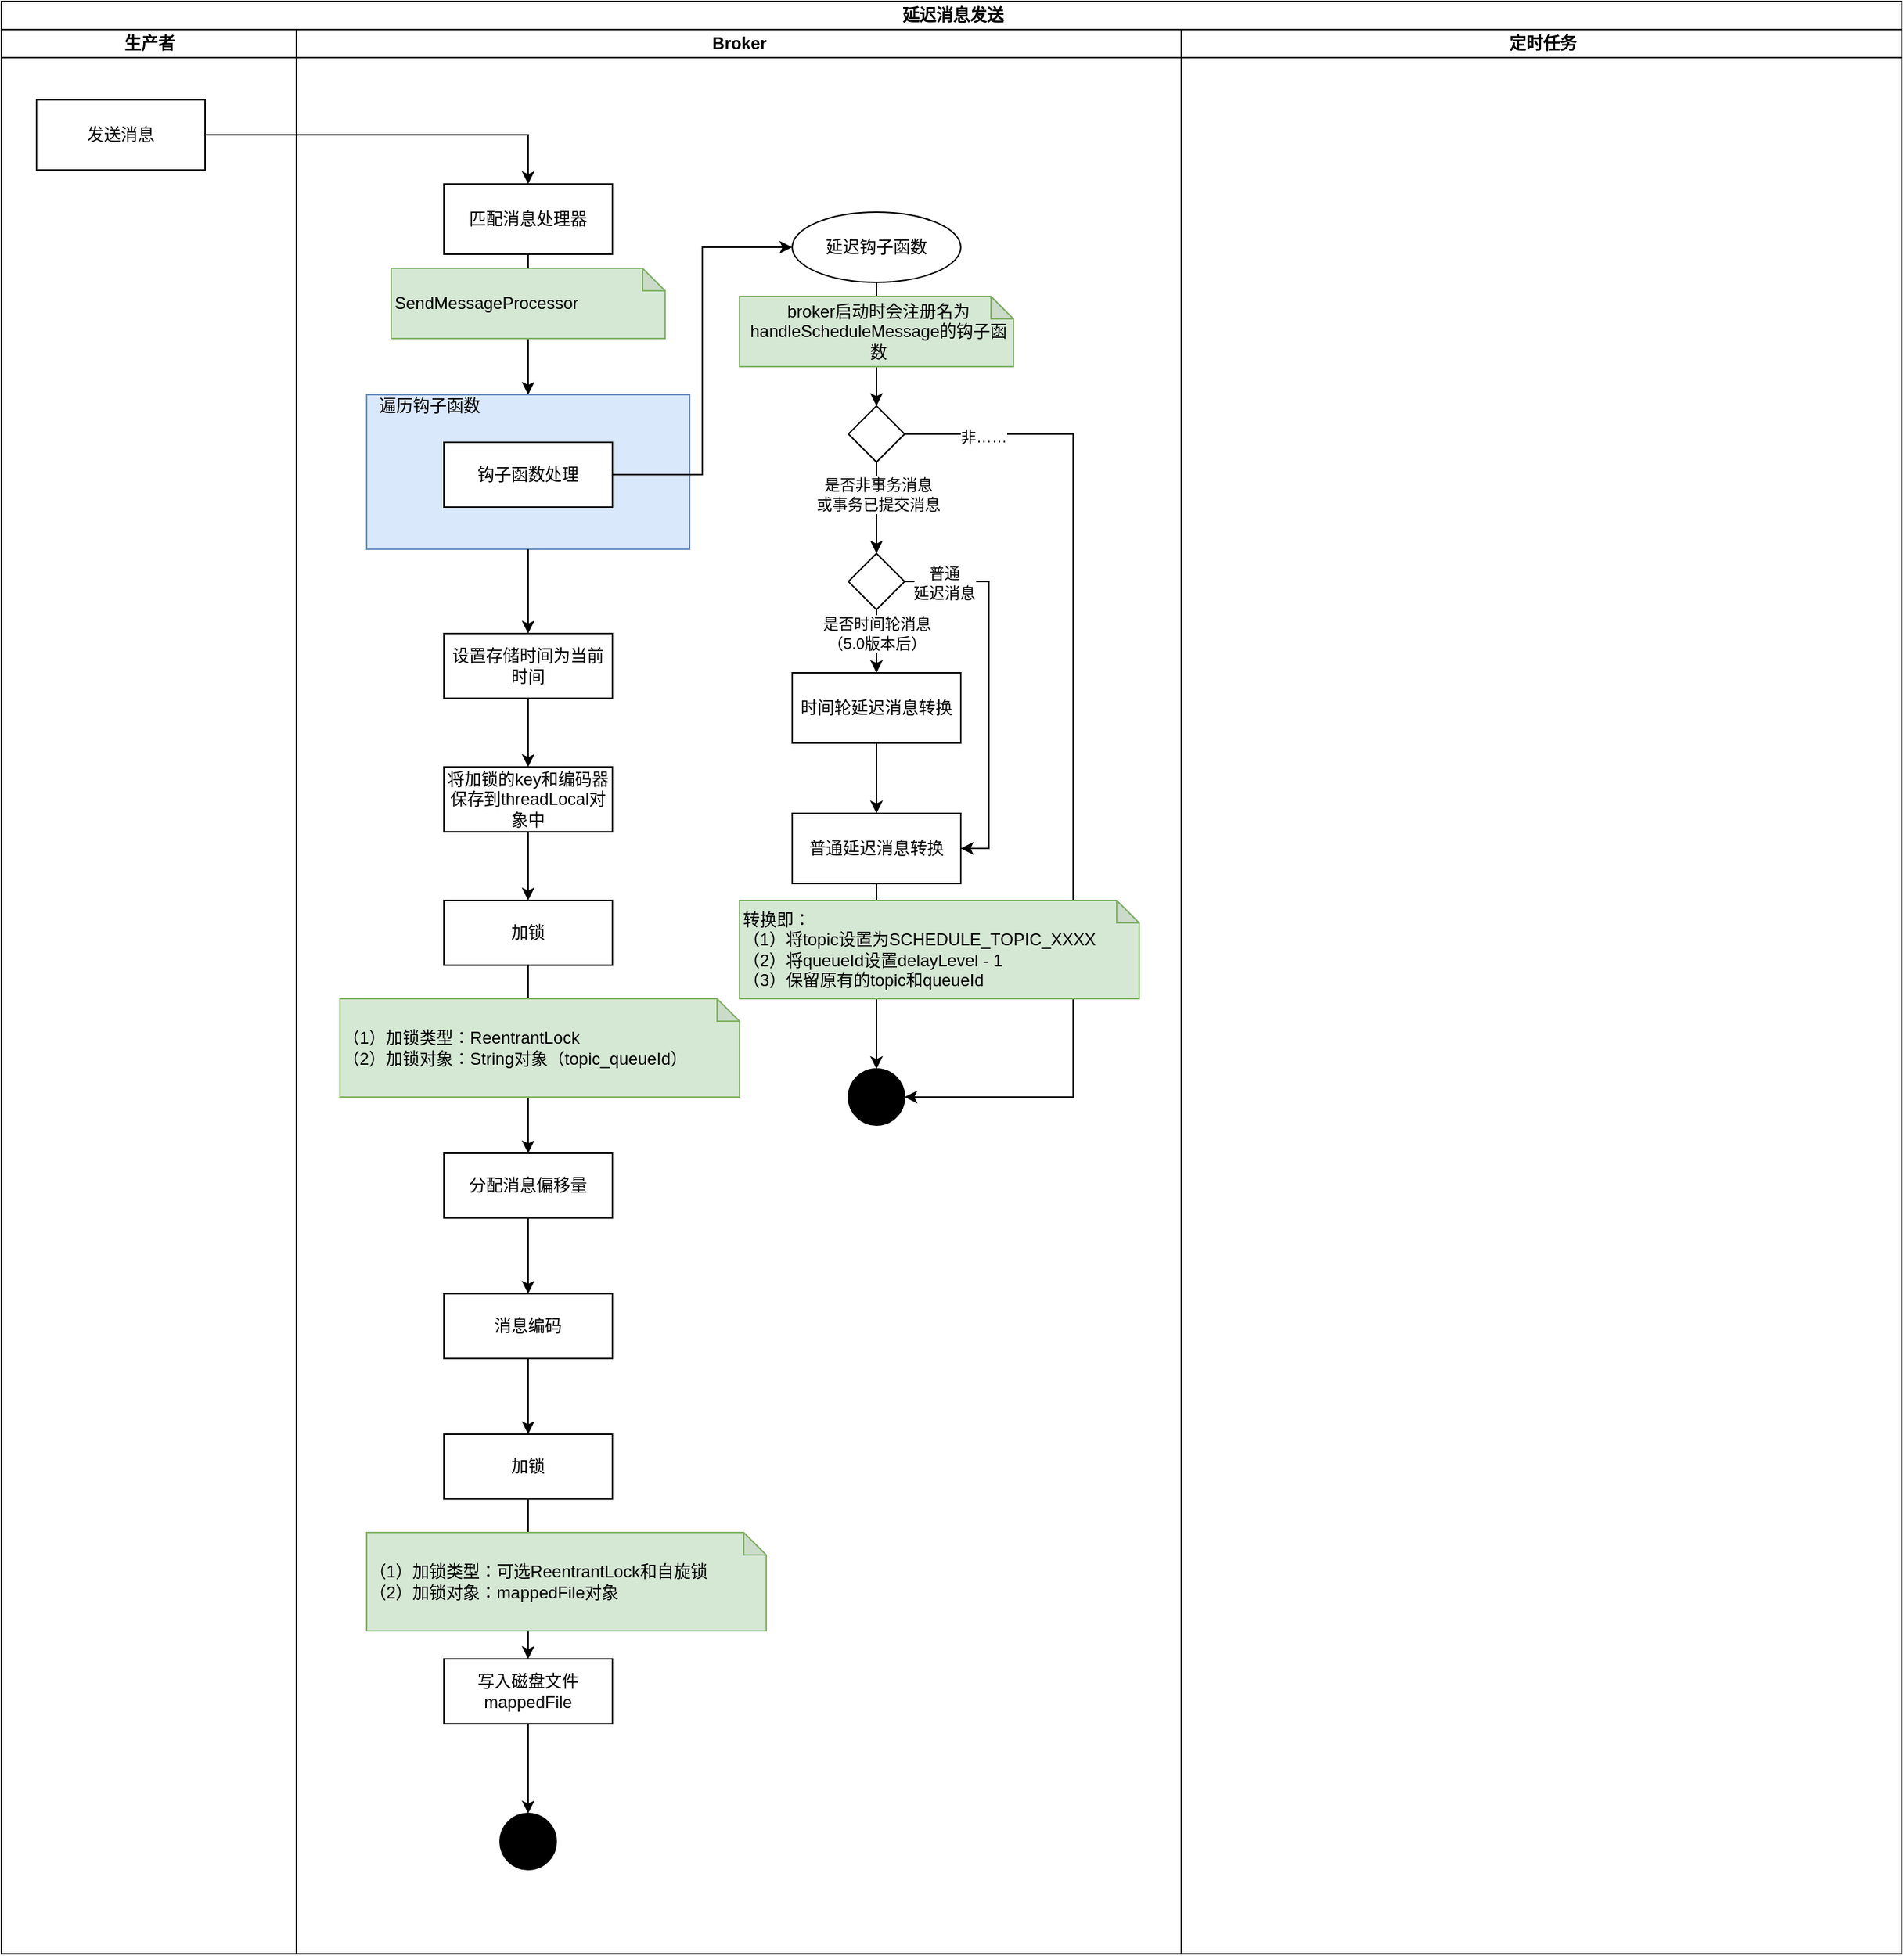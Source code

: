 <mxfile version="28.0.6">
  <diagram id="C5RBs43oDa-KdzZeNtuy" name="Page-1">
    <mxGraphModel dx="2214" dy="773" grid="1" gridSize="10" guides="1" tooltips="1" connect="1" arrows="1" fold="1" page="1" pageScale="1" pageWidth="827" pageHeight="1169" math="0" shadow="0">
      <root>
        <mxCell id="WIyWlLk6GJQsqaUBKTNV-0" />
        <mxCell id="WIyWlLk6GJQsqaUBKTNV-1" parent="WIyWlLk6GJQsqaUBKTNV-0" />
        <mxCell id="VnlslrCMdlGvhcKEJv3W-1" value="延迟消息发送" style="swimlane;childLayout=stackLayout;resizeParent=1;resizeParentMax=0;startSize=20;html=1;" vertex="1" parent="WIyWlLk6GJQsqaUBKTNV-1">
          <mxGeometry x="-773" y="40" width="1353" height="1390" as="geometry" />
        </mxCell>
        <mxCell id="VnlslrCMdlGvhcKEJv3W-2" value="生产者" style="swimlane;startSize=20;html=1;" vertex="1" parent="VnlslrCMdlGvhcKEJv3W-1">
          <mxGeometry y="20" width="210" height="1370" as="geometry" />
        </mxCell>
        <mxCell id="VnlslrCMdlGvhcKEJv3W-5" value="发送消息" style="rounded=0;whiteSpace=wrap;html=1;" vertex="1" parent="VnlslrCMdlGvhcKEJv3W-2">
          <mxGeometry x="25" y="50" width="120" height="50" as="geometry" />
        </mxCell>
        <mxCell id="VnlslrCMdlGvhcKEJv3W-3" value="Broker" style="swimlane;startSize=20;html=1;" vertex="1" parent="VnlslrCMdlGvhcKEJv3W-1">
          <mxGeometry x="210" y="20" width="630" height="1370" as="geometry" />
        </mxCell>
        <mxCell id="VnlslrCMdlGvhcKEJv3W-10" value="" style="edgeStyle=orthogonalEdgeStyle;rounded=0;orthogonalLoop=1;jettySize=auto;html=1;entryX=0.5;entryY=0;entryDx=0;entryDy=0;" edge="1" parent="VnlslrCMdlGvhcKEJv3W-3" source="VnlslrCMdlGvhcKEJv3W-8" target="VnlslrCMdlGvhcKEJv3W-15">
          <mxGeometry relative="1" as="geometry">
            <mxPoint x="165" y="240" as="targetPoint" />
          </mxGeometry>
        </mxCell>
        <mxCell id="VnlslrCMdlGvhcKEJv3W-8" value="匹配消息处理器" style="rounded=0;whiteSpace=wrap;html=1;" vertex="1" parent="VnlslrCMdlGvhcKEJv3W-3">
          <mxGeometry x="105" y="110" width="120" height="50" as="geometry" />
        </mxCell>
        <mxCell id="VnlslrCMdlGvhcKEJv3W-13" value="&lt;div style=&quot;text-align: center;&quot;&gt;SendMessageProcessor&lt;/div&gt;" style="shape=note;whiteSpace=wrap;html=1;backgroundOutline=1;darkOpacity=0.05;rounded=0;strokeColor=#82b366;align=left;verticalAlign=middle;fontFamily=Helvetica;fontSize=12;fillColor=#d5e8d4;size=16;" vertex="1" parent="VnlslrCMdlGvhcKEJv3W-3">
          <mxGeometry x="67.5" y="170" width="195" height="50" as="geometry" />
        </mxCell>
        <mxCell id="VnlslrCMdlGvhcKEJv3W-14" value="" style="group;fillColor=#dae8fc;strokeColor=#6c8ebf;" vertex="1" connectable="0" parent="VnlslrCMdlGvhcKEJv3W-3">
          <mxGeometry x="50" y="260" width="230" height="110" as="geometry" />
        </mxCell>
        <mxCell id="VnlslrCMdlGvhcKEJv3W-15" value="" style="whiteSpace=wrap;html=1;rounded=0;align=left;fillColor=#dae8fc;strokeColor=#6c8ebf;" vertex="1" parent="VnlslrCMdlGvhcKEJv3W-14">
          <mxGeometry width="230" height="110" as="geometry" />
        </mxCell>
        <mxCell id="VnlslrCMdlGvhcKEJv3W-16" value="遍历钩子函数" style="text;html=1;align=center;verticalAlign=middle;whiteSpace=wrap;rounded=0;fontFamily=Helvetica;fontSize=12;fontColor=default;" vertex="1" parent="VnlslrCMdlGvhcKEJv3W-14">
          <mxGeometry width="90" height="15.714" as="geometry" />
        </mxCell>
        <mxCell id="VnlslrCMdlGvhcKEJv3W-17" value="钩子函数处理" style="rounded=0;whiteSpace=wrap;html=1;" vertex="1" parent="VnlslrCMdlGvhcKEJv3W-14">
          <mxGeometry x="55" y="33.85" width="120" height="46.15" as="geometry" />
        </mxCell>
        <mxCell id="VnlslrCMdlGvhcKEJv3W-21" value="" style="edgeStyle=orthogonalEdgeStyle;rounded=0;orthogonalLoop=1;jettySize=auto;html=1;" edge="1" parent="VnlslrCMdlGvhcKEJv3W-3" source="VnlslrCMdlGvhcKEJv3W-19" target="VnlslrCMdlGvhcKEJv3W-20">
          <mxGeometry relative="1" as="geometry" />
        </mxCell>
        <mxCell id="VnlslrCMdlGvhcKEJv3W-19" value="延迟钩子函数" style="ellipse;whiteSpace=wrap;html=1;rounded=0;strokeColor=default;align=center;verticalAlign=middle;fontFamily=Helvetica;fontSize=12;fontColor=default;fillColor=default;" vertex="1" parent="VnlslrCMdlGvhcKEJv3W-3">
          <mxGeometry x="353" y="130" width="120" height="50" as="geometry" />
        </mxCell>
        <mxCell id="VnlslrCMdlGvhcKEJv3W-23" style="edgeStyle=orthogonalEdgeStyle;rounded=0;orthogonalLoop=1;jettySize=auto;html=1;exitX=0.5;exitY=1;exitDx=0;exitDy=0;entryX=0.5;entryY=0;entryDx=0;entryDy=0;" edge="1" parent="VnlslrCMdlGvhcKEJv3W-3" source="VnlslrCMdlGvhcKEJv3W-20" target="VnlslrCMdlGvhcKEJv3W-25">
          <mxGeometry relative="1" as="geometry">
            <mxPoint x="413" y="368" as="targetPoint" />
          </mxGeometry>
        </mxCell>
        <mxCell id="VnlslrCMdlGvhcKEJv3W-24" value="是否非事务消息&lt;div&gt;或事务已提交消息&lt;/div&gt;" style="edgeLabel;html=1;align=center;verticalAlign=middle;resizable=0;points=[];" vertex="1" connectable="0" parent="VnlslrCMdlGvhcKEJv3W-23">
          <mxGeometry x="-0.305" y="1" relative="1" as="geometry">
            <mxPoint as="offset" />
          </mxGeometry>
        </mxCell>
        <mxCell id="VnlslrCMdlGvhcKEJv3W-59" style="edgeStyle=orthogonalEdgeStyle;rounded=0;orthogonalLoop=1;jettySize=auto;html=1;exitX=1;exitY=0.5;exitDx=0;exitDy=0;entryX=1;entryY=0.5;entryDx=0;entryDy=0;" edge="1" parent="VnlslrCMdlGvhcKEJv3W-3" source="VnlslrCMdlGvhcKEJv3W-20" target="VnlslrCMdlGvhcKEJv3W-31">
          <mxGeometry relative="1" as="geometry">
            <Array as="points">
              <mxPoint x="553" y="288" />
              <mxPoint x="553" y="760" />
            </Array>
          </mxGeometry>
        </mxCell>
        <mxCell id="VnlslrCMdlGvhcKEJv3W-60" value="非……" style="edgeLabel;html=1;align=center;verticalAlign=middle;resizable=0;points=[];" vertex="1" connectable="0" parent="VnlslrCMdlGvhcKEJv3W-59">
          <mxGeometry x="-0.844" y="-2" relative="1" as="geometry">
            <mxPoint as="offset" />
          </mxGeometry>
        </mxCell>
        <mxCell id="VnlslrCMdlGvhcKEJv3W-20" value="" style="rhombus;whiteSpace=wrap;html=1;rounded=0;" vertex="1" parent="VnlslrCMdlGvhcKEJv3W-3">
          <mxGeometry x="393" y="268" width="40" height="40" as="geometry" />
        </mxCell>
        <mxCell id="VnlslrCMdlGvhcKEJv3W-27" style="edgeStyle=orthogonalEdgeStyle;rounded=0;orthogonalLoop=1;jettySize=auto;html=1;exitX=0.5;exitY=1;exitDx=0;exitDy=0;entryX=0.5;entryY=0;entryDx=0;entryDy=0;" edge="1" parent="VnlslrCMdlGvhcKEJv3W-3" source="VnlslrCMdlGvhcKEJv3W-25" target="VnlslrCMdlGvhcKEJv3W-26">
          <mxGeometry relative="1" as="geometry" />
        </mxCell>
        <mxCell id="VnlslrCMdlGvhcKEJv3W-28" value="是否时间轮消息&lt;div&gt;（5.0版本后）&lt;/div&gt;" style="edgeLabel;html=1;align=center;verticalAlign=middle;resizable=0;points=[];" vertex="1" connectable="0" parent="VnlslrCMdlGvhcKEJv3W-27">
          <mxGeometry x="-0.237" relative="1" as="geometry">
            <mxPoint as="offset" />
          </mxGeometry>
        </mxCell>
        <mxCell id="VnlslrCMdlGvhcKEJv3W-35" style="edgeStyle=orthogonalEdgeStyle;rounded=0;orthogonalLoop=1;jettySize=auto;html=1;exitX=1;exitY=0.5;exitDx=0;exitDy=0;entryX=1;entryY=0.5;entryDx=0;entryDy=0;" edge="1" parent="VnlslrCMdlGvhcKEJv3W-3" source="VnlslrCMdlGvhcKEJv3W-25" target="VnlslrCMdlGvhcKEJv3W-29">
          <mxGeometry relative="1" as="geometry" />
        </mxCell>
        <mxCell id="VnlslrCMdlGvhcKEJv3W-36" value="普通&lt;div&gt;延迟消息&lt;/div&gt;" style="edgeLabel;html=1;align=center;verticalAlign=middle;resizable=0;points=[];" vertex="1" connectable="0" parent="VnlslrCMdlGvhcKEJv3W-35">
          <mxGeometry x="-0.791" y="-1" relative="1" as="geometry">
            <mxPoint as="offset" />
          </mxGeometry>
        </mxCell>
        <mxCell id="VnlslrCMdlGvhcKEJv3W-25" value="" style="rhombus;whiteSpace=wrap;html=1;rounded=0;" vertex="1" parent="VnlslrCMdlGvhcKEJv3W-3">
          <mxGeometry x="393" y="373" width="40" height="40" as="geometry" />
        </mxCell>
        <mxCell id="VnlslrCMdlGvhcKEJv3W-30" style="edgeStyle=orthogonalEdgeStyle;rounded=0;orthogonalLoop=1;jettySize=auto;html=1;exitX=0.5;exitY=1;exitDx=0;exitDy=0;entryX=0.5;entryY=0;entryDx=0;entryDy=0;" edge="1" parent="VnlslrCMdlGvhcKEJv3W-3" source="VnlslrCMdlGvhcKEJv3W-26" target="VnlslrCMdlGvhcKEJv3W-29">
          <mxGeometry relative="1" as="geometry" />
        </mxCell>
        <mxCell id="VnlslrCMdlGvhcKEJv3W-26" value="时间轮延迟消息转换" style="rounded=0;whiteSpace=wrap;html=1;" vertex="1" parent="VnlslrCMdlGvhcKEJv3W-3">
          <mxGeometry x="353" y="458" width="120" height="50" as="geometry" />
        </mxCell>
        <mxCell id="VnlslrCMdlGvhcKEJv3W-32" style="edgeStyle=orthogonalEdgeStyle;rounded=0;orthogonalLoop=1;jettySize=auto;html=1;exitX=0.5;exitY=1;exitDx=0;exitDy=0;entryX=0.5;entryY=0;entryDx=0;entryDy=0;" edge="1" parent="VnlslrCMdlGvhcKEJv3W-3" source="VnlslrCMdlGvhcKEJv3W-29" target="VnlslrCMdlGvhcKEJv3W-31">
          <mxGeometry relative="1" as="geometry" />
        </mxCell>
        <mxCell id="VnlslrCMdlGvhcKEJv3W-29" value="普通延迟消息转换" style="rounded=0;whiteSpace=wrap;html=1;" vertex="1" parent="VnlslrCMdlGvhcKEJv3W-3">
          <mxGeometry x="353" y="558" width="120" height="50" as="geometry" />
        </mxCell>
        <mxCell id="VnlslrCMdlGvhcKEJv3W-31" value="" style="ellipse;whiteSpace=wrap;html=1;aspect=fixed;rounded=0;strokeColor=#000000;align=center;verticalAlign=middle;fontFamily=Helvetica;fontSize=12;fontColor=default;fillColor=#000000;" vertex="1" parent="VnlslrCMdlGvhcKEJv3W-3">
          <mxGeometry x="393" y="740" width="40" height="40" as="geometry" />
        </mxCell>
        <mxCell id="VnlslrCMdlGvhcKEJv3W-18" value="&lt;div style=&quot;text-align: center;&quot;&gt;broker启动时会注册名为handleScheduleMessage的钩子函数&lt;/div&gt;" style="shape=note;whiteSpace=wrap;html=1;backgroundOutline=1;darkOpacity=0.05;rounded=0;strokeColor=#82b366;align=left;verticalAlign=middle;fontFamily=Helvetica;fontSize=12;fillColor=#d5e8d4;size=16;" vertex="1" parent="VnlslrCMdlGvhcKEJv3W-3">
          <mxGeometry x="315.5" y="190" width="195" height="50" as="geometry" />
        </mxCell>
        <mxCell id="VnlslrCMdlGvhcKEJv3W-34" value="&lt;div style=&quot;&quot;&gt;转换即：&lt;/div&gt;&lt;div style=&quot;&quot;&gt;&lt;div style=&quot;&quot;&gt;（1）将topic设置为SCHEDULE_TOPIC_XXXX&lt;/div&gt;&lt;div&gt;（2）将queueId设置delayLevel - 1&lt;/div&gt;&lt;div&gt;（3）保留原有的topic和queueId&lt;/div&gt;&lt;/div&gt;" style="shape=note;whiteSpace=wrap;html=1;backgroundOutline=1;darkOpacity=0.05;rounded=0;strokeColor=#82b366;align=left;verticalAlign=middle;fontFamily=Helvetica;fontSize=12;fillColor=#d5e8d4;size=16;" vertex="1" parent="VnlslrCMdlGvhcKEJv3W-3">
          <mxGeometry x="315.5" y="620" width="284.5" height="70" as="geometry" />
        </mxCell>
        <mxCell id="VnlslrCMdlGvhcKEJv3W-37" style="edgeStyle=orthogonalEdgeStyle;rounded=0;orthogonalLoop=1;jettySize=auto;html=1;exitX=1;exitY=0.5;exitDx=0;exitDy=0;entryX=0;entryY=0.5;entryDx=0;entryDy=0;" edge="1" parent="VnlslrCMdlGvhcKEJv3W-3" source="VnlslrCMdlGvhcKEJv3W-17" target="VnlslrCMdlGvhcKEJv3W-19">
          <mxGeometry relative="1" as="geometry" />
        </mxCell>
        <mxCell id="VnlslrCMdlGvhcKEJv3W-39" style="edgeStyle=orthogonalEdgeStyle;rounded=0;orthogonalLoop=1;jettySize=auto;html=1;exitX=0.5;exitY=1;exitDx=0;exitDy=0;entryX=0.5;entryY=0;entryDx=0;entryDy=0;" edge="1" parent="VnlslrCMdlGvhcKEJv3W-3" source="VnlslrCMdlGvhcKEJv3W-15" target="VnlslrCMdlGvhcKEJv3W-42">
          <mxGeometry relative="1" as="geometry">
            <mxPoint x="165" y="440" as="targetPoint" />
          </mxGeometry>
        </mxCell>
        <mxCell id="VnlslrCMdlGvhcKEJv3W-44" value="" style="edgeStyle=orthogonalEdgeStyle;rounded=0;orthogonalLoop=1;jettySize=auto;html=1;" edge="1" parent="VnlslrCMdlGvhcKEJv3W-3" source="VnlslrCMdlGvhcKEJv3W-42" target="VnlslrCMdlGvhcKEJv3W-43">
          <mxGeometry relative="1" as="geometry" />
        </mxCell>
        <mxCell id="VnlslrCMdlGvhcKEJv3W-42" value="设置存储时间为当前时间" style="rounded=0;whiteSpace=wrap;html=1;" vertex="1" parent="VnlslrCMdlGvhcKEJv3W-3">
          <mxGeometry x="105" y="430" width="120" height="46.15" as="geometry" />
        </mxCell>
        <mxCell id="VnlslrCMdlGvhcKEJv3W-46" value="" style="edgeStyle=orthogonalEdgeStyle;rounded=0;orthogonalLoop=1;jettySize=auto;html=1;" edge="1" parent="VnlslrCMdlGvhcKEJv3W-3" source="VnlslrCMdlGvhcKEJv3W-43" target="VnlslrCMdlGvhcKEJv3W-45">
          <mxGeometry relative="1" as="geometry" />
        </mxCell>
        <mxCell id="VnlslrCMdlGvhcKEJv3W-43" value="将加锁的key和编码器保存到threadLocal对象中" style="rounded=0;whiteSpace=wrap;html=1;" vertex="1" parent="VnlslrCMdlGvhcKEJv3W-3">
          <mxGeometry x="105" y="525" width="120" height="46.15" as="geometry" />
        </mxCell>
        <mxCell id="VnlslrCMdlGvhcKEJv3W-48" value="" style="edgeStyle=orthogonalEdgeStyle;rounded=0;orthogonalLoop=1;jettySize=auto;html=1;" edge="1" parent="VnlslrCMdlGvhcKEJv3W-3" source="VnlslrCMdlGvhcKEJv3W-45" target="VnlslrCMdlGvhcKEJv3W-47">
          <mxGeometry relative="1" as="geometry" />
        </mxCell>
        <mxCell id="VnlslrCMdlGvhcKEJv3W-45" value="加锁" style="rounded=0;whiteSpace=wrap;html=1;" vertex="1" parent="VnlslrCMdlGvhcKEJv3W-3">
          <mxGeometry x="105" y="620" width="120" height="46.15" as="geometry" />
        </mxCell>
        <mxCell id="VnlslrCMdlGvhcKEJv3W-51" value="" style="edgeStyle=orthogonalEdgeStyle;rounded=0;orthogonalLoop=1;jettySize=auto;html=1;" edge="1" parent="VnlslrCMdlGvhcKEJv3W-3" source="VnlslrCMdlGvhcKEJv3W-47" target="VnlslrCMdlGvhcKEJv3W-50">
          <mxGeometry relative="1" as="geometry" />
        </mxCell>
        <mxCell id="VnlslrCMdlGvhcKEJv3W-47" value="分配消息偏移量" style="rounded=0;whiteSpace=wrap;html=1;" vertex="1" parent="VnlslrCMdlGvhcKEJv3W-3">
          <mxGeometry x="105" y="800" width="120" height="46.15" as="geometry" />
        </mxCell>
        <mxCell id="VnlslrCMdlGvhcKEJv3W-49" value="&lt;div style=&quot;&quot;&gt;（1）加锁类型：ReentrantLock&lt;/div&gt;&lt;div style=&quot;&quot;&gt;（2）加锁对象：String对象（topic_queueId）&lt;/div&gt;" style="shape=note;whiteSpace=wrap;html=1;backgroundOutline=1;darkOpacity=0.05;rounded=0;strokeColor=#82b366;align=left;verticalAlign=middle;fontFamily=Helvetica;fontSize=12;fillColor=#d5e8d4;size=16;" vertex="1" parent="VnlslrCMdlGvhcKEJv3W-3">
          <mxGeometry x="31" y="690" width="284.5" height="70" as="geometry" />
        </mxCell>
        <mxCell id="VnlslrCMdlGvhcKEJv3W-53" value="" style="edgeStyle=orthogonalEdgeStyle;rounded=0;orthogonalLoop=1;jettySize=auto;html=1;" edge="1" parent="VnlslrCMdlGvhcKEJv3W-3" source="VnlslrCMdlGvhcKEJv3W-50" target="VnlslrCMdlGvhcKEJv3W-52">
          <mxGeometry relative="1" as="geometry" />
        </mxCell>
        <mxCell id="VnlslrCMdlGvhcKEJv3W-50" value="消息编码" style="rounded=0;whiteSpace=wrap;html=1;" vertex="1" parent="VnlslrCMdlGvhcKEJv3W-3">
          <mxGeometry x="105" y="900" width="120" height="46.15" as="geometry" />
        </mxCell>
        <mxCell id="VnlslrCMdlGvhcKEJv3W-55" value="" style="edgeStyle=orthogonalEdgeStyle;rounded=0;orthogonalLoop=1;jettySize=auto;html=1;" edge="1" parent="VnlslrCMdlGvhcKEJv3W-3" source="VnlslrCMdlGvhcKEJv3W-52" target="VnlslrCMdlGvhcKEJv3W-54">
          <mxGeometry relative="1" as="geometry" />
        </mxCell>
        <mxCell id="VnlslrCMdlGvhcKEJv3W-52" value="加锁" style="rounded=0;whiteSpace=wrap;html=1;" vertex="1" parent="VnlslrCMdlGvhcKEJv3W-3">
          <mxGeometry x="105" y="1000.0" width="120" height="46.15" as="geometry" />
        </mxCell>
        <mxCell id="VnlslrCMdlGvhcKEJv3W-57" style="edgeStyle=orthogonalEdgeStyle;rounded=0;orthogonalLoop=1;jettySize=auto;html=1;exitX=0.5;exitY=1;exitDx=0;exitDy=0;entryX=0.5;entryY=0;entryDx=0;entryDy=0;" edge="1" parent="VnlslrCMdlGvhcKEJv3W-3" source="VnlslrCMdlGvhcKEJv3W-54" target="VnlslrCMdlGvhcKEJv3W-56">
          <mxGeometry relative="1" as="geometry" />
        </mxCell>
        <mxCell id="VnlslrCMdlGvhcKEJv3W-54" value="写入磁盘文件mappedFile" style="rounded=0;whiteSpace=wrap;html=1;" vertex="1" parent="VnlslrCMdlGvhcKEJv3W-3">
          <mxGeometry x="105" y="1160" width="120" height="46.15" as="geometry" />
        </mxCell>
        <mxCell id="VnlslrCMdlGvhcKEJv3W-56" value="" style="ellipse;whiteSpace=wrap;html=1;aspect=fixed;rounded=0;strokeColor=#000000;align=center;verticalAlign=middle;fontFamily=Helvetica;fontSize=12;fontColor=default;fillColor=#000000;" vertex="1" parent="VnlslrCMdlGvhcKEJv3W-3">
          <mxGeometry x="145" y="1270" width="40" height="40" as="geometry" />
        </mxCell>
        <mxCell id="VnlslrCMdlGvhcKEJv3W-58" value="&lt;div style=&quot;&quot;&gt;（1）加锁类型：可选ReentrantLock和自旋锁&lt;/div&gt;&lt;div style=&quot;&quot;&gt;（2）加锁对象：mappedFile对象&lt;/div&gt;" style="shape=note;whiteSpace=wrap;html=1;backgroundOutline=1;darkOpacity=0.05;rounded=0;strokeColor=#82b366;align=left;verticalAlign=middle;fontFamily=Helvetica;fontSize=12;fillColor=#d5e8d4;size=16;" vertex="1" parent="VnlslrCMdlGvhcKEJv3W-3">
          <mxGeometry x="50" y="1070" width="284.5" height="70" as="geometry" />
        </mxCell>
        <mxCell id="VnlslrCMdlGvhcKEJv3W-4" value="定时任务" style="swimlane;startSize=20;html=1;" vertex="1" parent="VnlslrCMdlGvhcKEJv3W-1">
          <mxGeometry x="840" y="20" width="513" height="1370" as="geometry" />
        </mxCell>
        <mxCell id="VnlslrCMdlGvhcKEJv3W-12" style="edgeStyle=orthogonalEdgeStyle;rounded=0;orthogonalLoop=1;jettySize=auto;html=1;exitX=1;exitY=0.5;exitDx=0;exitDy=0;entryX=0.5;entryY=0;entryDx=0;entryDy=0;" edge="1" parent="VnlslrCMdlGvhcKEJv3W-1" source="VnlslrCMdlGvhcKEJv3W-5" target="VnlslrCMdlGvhcKEJv3W-8">
          <mxGeometry relative="1" as="geometry" />
        </mxCell>
      </root>
    </mxGraphModel>
  </diagram>
</mxfile>
